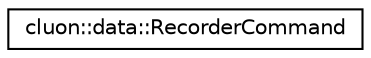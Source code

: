digraph "Graphical Class Hierarchy"
{
 // LATEX_PDF_SIZE
  edge [fontname="Helvetica",fontsize="10",labelfontname="Helvetica",labelfontsize="10"];
  node [fontname="Helvetica",fontsize="10",shape=record];
  rankdir="LR";
  Node0 [label="cluon::data::RecorderCommand",height=0.2,width=0.4,color="black", fillcolor="white", style="filled",URL="$classcluon_1_1data_1_1RecorderCommand.html",tooltip=" "];
}
